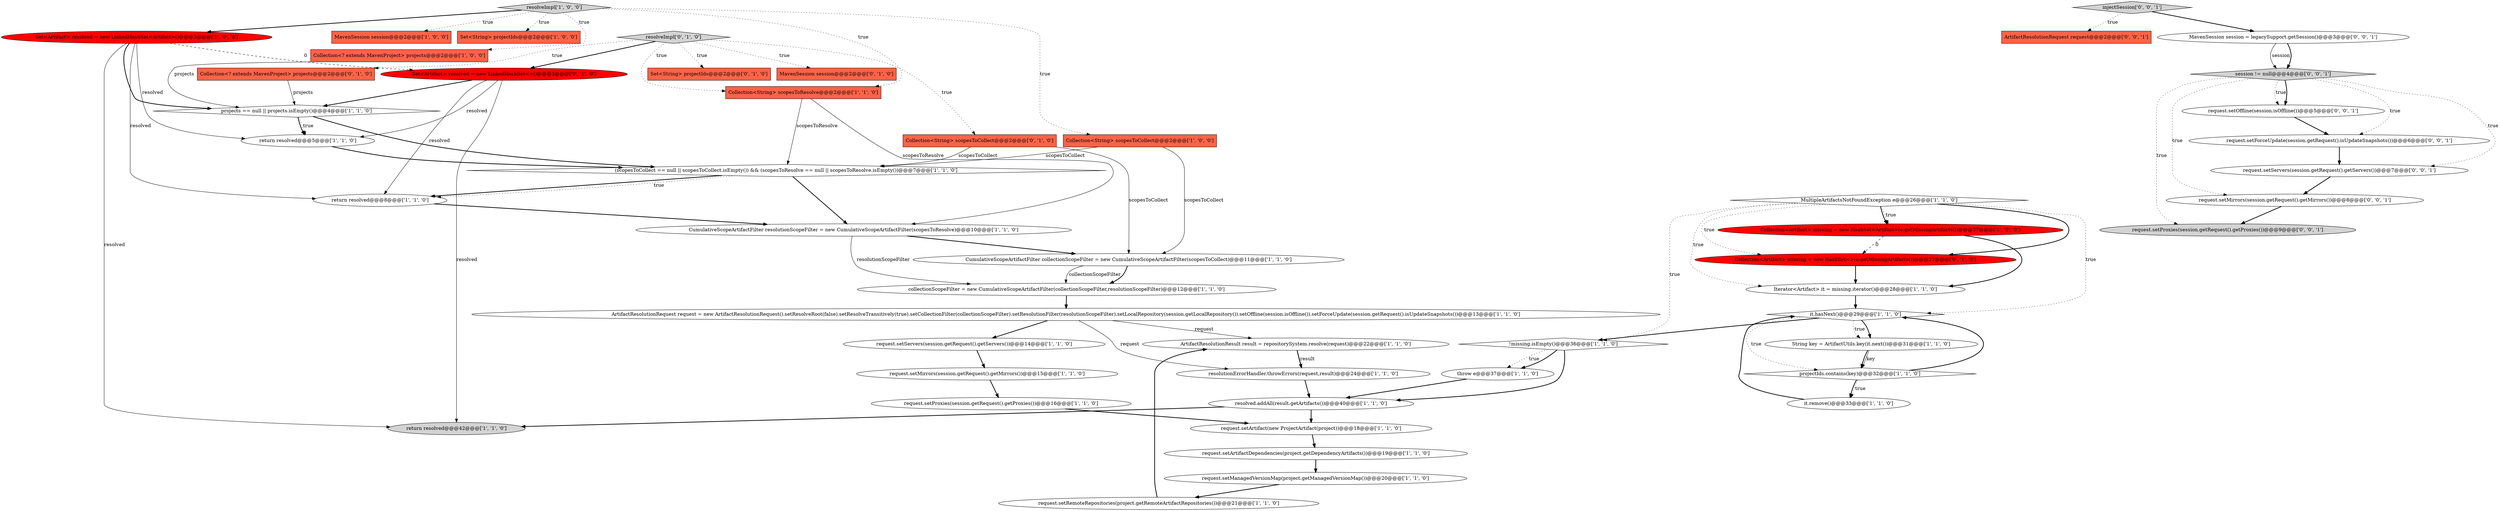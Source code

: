 digraph {
27 [style = filled, label = "ArtifactResolutionResult result = repositorySystem.resolve(request)@@@22@@@['1', '1', '0']", fillcolor = white, shape = ellipse image = "AAA0AAABBB1BBB"];
37 [style = filled, label = "Collection<String> scopesToCollect@@@2@@@['0', '1', '0']", fillcolor = tomato, shape = box image = "AAA0AAABBB2BBB"];
32 [style = filled, label = "CumulativeScopeArtifactFilter resolutionScopeFilter = new CumulativeScopeArtifactFilter(scopesToResolve)@@@10@@@['1', '1', '0']", fillcolor = white, shape = ellipse image = "AAA0AAABBB1BBB"];
0 [style = filled, label = "resolveImpl['1', '0', '0']", fillcolor = lightgray, shape = diamond image = "AAA0AAABBB1BBB"];
23 [style = filled, label = "CumulativeScopeArtifactFilter collectionScopeFilter = new CumulativeScopeArtifactFilter(scopesToCollect)@@@11@@@['1', '1', '0']", fillcolor = white, shape = ellipse image = "AAA0AAABBB1BBB"];
33 [style = filled, label = "request.setProxies(session.getRequest().getProxies())@@@16@@@['1', '1', '0']", fillcolor = white, shape = ellipse image = "AAA0AAABBB1BBB"];
50 [style = filled, label = "request.setProxies(session.getRequest().getProxies())@@@9@@@['0', '0', '1']", fillcolor = lightgray, shape = ellipse image = "AAA0AAABBB3BBB"];
30 [style = filled, label = "collectionScopeFilter = new CumulativeScopeArtifactFilter(collectionScopeFilter,resolutionScopeFilter)@@@12@@@['1', '1', '0']", fillcolor = white, shape = ellipse image = "AAA0AAABBB1BBB"];
7 [style = filled, label = "Collection<Artifact> missing = new HashSet<Artifact>(e.getMissingArtifacts())@@@27@@@['1', '0', '0']", fillcolor = red, shape = ellipse image = "AAA1AAABBB1BBB"];
28 [style = filled, label = "!missing.isEmpty()@@@36@@@['1', '1', '0']", fillcolor = white, shape = diamond image = "AAA0AAABBB1BBB"];
31 [style = filled, label = "resolutionErrorHandler.throwErrors(request,result)@@@24@@@['1', '1', '0']", fillcolor = white, shape = ellipse image = "AAA0AAABBB1BBB"];
38 [style = filled, label = "resolveImpl['0', '1', '0']", fillcolor = lightgray, shape = diamond image = "AAA0AAABBB2BBB"];
42 [style = filled, label = "ArtifactResolutionRequest request@@@2@@@['0', '0', '1']", fillcolor = tomato, shape = box image = "AAA0AAABBB3BBB"];
6 [style = filled, label = "request.setServers(session.getRequest().getServers())@@@14@@@['1', '1', '0']", fillcolor = white, shape = ellipse image = "AAA0AAABBB1BBB"];
22 [style = filled, label = "(scopesToCollect == null || scopesToCollect.isEmpty()) && (scopesToResolve == null || scopesToResolve.isEmpty())@@@7@@@['1', '1', '0']", fillcolor = white, shape = diamond image = "AAA0AAABBB1BBB"];
36 [style = filled, label = "Set<Artifact> resolved = new LinkedHashSet<>()@@@3@@@['0', '1', '0']", fillcolor = red, shape = ellipse image = "AAA1AAABBB2BBB"];
48 [style = filled, label = "request.setMirrors(session.getRequest().getMirrors())@@@8@@@['0', '0', '1']", fillcolor = white, shape = ellipse image = "AAA0AAABBB3BBB"];
21 [style = filled, label = "request.setRemoteRepositories(project.getRemoteArtifactRepositories())@@@21@@@['1', '1', '0']", fillcolor = white, shape = ellipse image = "AAA0AAABBB1BBB"];
25 [style = filled, label = "Iterator<Artifact> it = missing.iterator()@@@28@@@['1', '1', '0']", fillcolor = white, shape = ellipse image = "AAA0AAABBB1BBB"];
35 [style = filled, label = "Set<String> projectIds@@@2@@@['0', '1', '0']", fillcolor = tomato, shape = box image = "AAA0AAABBB2BBB"];
5 [style = filled, label = "return resolved@@@8@@@['1', '1', '0']", fillcolor = white, shape = ellipse image = "AAA0AAABBB1BBB"];
16 [style = filled, label = "MultipleArtifactsNotFoundException e@@@26@@@['1', '1', '0']", fillcolor = white, shape = diamond image = "AAA0AAABBB1BBB"];
44 [style = filled, label = "request.setOffline(session.isOffline())@@@5@@@['0', '0', '1']", fillcolor = white, shape = ellipse image = "AAA0AAABBB3BBB"];
39 [style = filled, label = "Collection<Artifact> missing = new HashSet<>(e.getMissingArtifacts())@@@27@@@['0', '1', '0']", fillcolor = red, shape = ellipse image = "AAA1AAABBB2BBB"];
18 [style = filled, label = "throw e@@@37@@@['1', '1', '0']", fillcolor = white, shape = ellipse image = "AAA0AAABBB1BBB"];
26 [style = filled, label = "request.setManagedVersionMap(project.getManagedVersionMap())@@@20@@@['1', '1', '0']", fillcolor = white, shape = ellipse image = "AAA0AAABBB1BBB"];
43 [style = filled, label = "request.setForceUpdate(session.getRequest().isUpdateSnapshots())@@@6@@@['0', '0', '1']", fillcolor = white, shape = ellipse image = "AAA0AAABBB3BBB"];
40 [style = filled, label = "MavenSession session@@@2@@@['0', '1', '0']", fillcolor = tomato, shape = box image = "AAA0AAABBB2BBB"];
2 [style = filled, label = "projectIds.contains(key)@@@32@@@['1', '1', '0']", fillcolor = white, shape = diamond image = "AAA0AAABBB1BBB"];
34 [style = filled, label = "it.hasNext()@@@29@@@['1', '1', '0']", fillcolor = white, shape = diamond image = "AAA0AAABBB1BBB"];
49 [style = filled, label = "session != null@@@4@@@['0', '0', '1']", fillcolor = lightgray, shape = diamond image = "AAA0AAABBB3BBB"];
24 [style = filled, label = "projects == null || projects.isEmpty()@@@4@@@['1', '1', '0']", fillcolor = white, shape = diamond image = "AAA0AAABBB1BBB"];
29 [style = filled, label = "Collection<String> scopesToResolve@@@2@@@['1', '1', '0']", fillcolor = tomato, shape = box image = "AAA0AAABBB1BBB"];
45 [style = filled, label = "injectSession['0', '0', '1']", fillcolor = lightgray, shape = diamond image = "AAA0AAABBB3BBB"];
15 [style = filled, label = "String key = ArtifactUtils.key(it.next())@@@31@@@['1', '1', '0']", fillcolor = white, shape = ellipse image = "AAA0AAABBB1BBB"];
14 [style = filled, label = "MavenSession session@@@2@@@['1', '0', '0']", fillcolor = tomato, shape = box image = "AAA0AAABBB1BBB"];
46 [style = filled, label = "MavenSession session = legacySupport.getSession()@@@3@@@['0', '0', '1']", fillcolor = white, shape = ellipse image = "AAA0AAABBB3BBB"];
47 [style = filled, label = "request.setServers(session.getRequest().getServers())@@@7@@@['0', '0', '1']", fillcolor = white, shape = ellipse image = "AAA0AAABBB3BBB"];
10 [style = filled, label = "it.remove()@@@33@@@['1', '1', '0']", fillcolor = white, shape = ellipse image = "AAA0AAABBB1BBB"];
41 [style = filled, label = "Collection<? extends MavenProject> projects@@@2@@@['0', '1', '0']", fillcolor = tomato, shape = box image = "AAA0AAABBB2BBB"];
20 [style = filled, label = "ArtifactResolutionRequest request = new ArtifactResolutionRequest().setResolveRoot(false).setResolveTransitively(true).setCollectionFilter(collectionScopeFilter).setResolutionFilter(resolutionScopeFilter).setLocalRepository(session.getLocalRepository()).setOffline(session.isOffline()).setForceUpdate(session.getRequest().isUpdateSnapshots())@@@13@@@['1', '1', '0']", fillcolor = white, shape = ellipse image = "AAA0AAABBB1BBB"];
1 [style = filled, label = "Set<String> projectIds@@@2@@@['1', '0', '0']", fillcolor = tomato, shape = box image = "AAA0AAABBB1BBB"];
19 [style = filled, label = "Set<Artifact> resolved = new LinkedHashSet<Artifact>()@@@3@@@['1', '0', '0']", fillcolor = red, shape = ellipse image = "AAA1AAABBB1BBB"];
9 [style = filled, label = "request.setMirrors(session.getRequest().getMirrors())@@@15@@@['1', '1', '0']", fillcolor = white, shape = ellipse image = "AAA0AAABBB1BBB"];
4 [style = filled, label = "return resolved@@@42@@@['1', '1', '0']", fillcolor = lightgray, shape = ellipse image = "AAA0AAABBB1BBB"];
8 [style = filled, label = "Collection<String> scopesToCollect@@@2@@@['1', '0', '0']", fillcolor = tomato, shape = box image = "AAA0AAABBB1BBB"];
11 [style = filled, label = "resolved.addAll(result.getArtifacts())@@@40@@@['1', '1', '0']", fillcolor = white, shape = ellipse image = "AAA0AAABBB1BBB"];
13 [style = filled, label = "request.setArtifactDependencies(project.getDependencyArtifacts())@@@19@@@['1', '1', '0']", fillcolor = white, shape = ellipse image = "AAA0AAABBB1BBB"];
3 [style = filled, label = "request.setArtifact(new ProjectArtifact(project))@@@18@@@['1', '1', '0']", fillcolor = white, shape = ellipse image = "AAA0AAABBB1BBB"];
12 [style = filled, label = "Collection<? extends MavenProject> projects@@@2@@@['1', '0', '0']", fillcolor = tomato, shape = box image = "AAA0AAABBB1BBB"];
17 [style = filled, label = "return resolved@@@5@@@['1', '1', '0']", fillcolor = white, shape = ellipse image = "AAA0AAABBB1BBB"];
0->12 [style = dotted, label="true"];
36->4 [style = solid, label="resolved"];
32->23 [style = bold, label=""];
16->34 [style = dotted, label="true"];
25->34 [style = bold, label=""];
30->20 [style = bold, label=""];
38->41 [style = dotted, label="true"];
23->30 [style = solid, label="collectionScopeFilter"];
24->17 [style = dotted, label="true"];
36->17 [style = solid, label="resolved"];
16->7 [style = bold, label=""];
34->15 [style = bold, label=""];
34->2 [style = dotted, label="true"];
19->24 [style = bold, label=""];
37->22 [style = solid, label="scopesToCollect"];
16->7 [style = dotted, label="true"];
36->24 [style = bold, label=""];
16->39 [style = dotted, label="true"];
28->18 [style = dotted, label="true"];
24->17 [style = bold, label=""];
45->42 [style = dotted, label="true"];
37->23 [style = solid, label="scopesToCollect"];
38->40 [style = dotted, label="true"];
2->10 [style = dotted, label="true"];
49->48 [style = dotted, label="true"];
19->17 [style = solid, label="resolved"];
41->24 [style = solid, label="projects"];
28->18 [style = bold, label=""];
23->30 [style = bold, label=""];
33->3 [style = bold, label=""];
47->48 [style = bold, label=""];
9->33 [style = bold, label=""];
0->19 [style = bold, label=""];
8->23 [style = solid, label="scopesToCollect"];
18->11 [style = bold, label=""];
2->34 [style = bold, label=""];
19->5 [style = solid, label="resolved"];
27->31 [style = bold, label=""];
48->50 [style = bold, label=""];
15->2 [style = solid, label="key"];
22->32 [style = bold, label=""];
22->5 [style = bold, label=""];
31->11 [style = bold, label=""];
36->5 [style = solid, label="resolved"];
0->8 [style = dotted, label="true"];
49->47 [style = dotted, label="true"];
43->47 [style = bold, label=""];
20->27 [style = solid, label="request"];
10->34 [style = bold, label=""];
49->44 [style = dotted, label="true"];
20->31 [style = solid, label="request"];
16->39 [style = bold, label=""];
0->14 [style = dotted, label="true"];
8->22 [style = solid, label="scopesToCollect"];
32->30 [style = solid, label="resolutionScopeFilter"];
39->25 [style = bold, label=""];
45->46 [style = bold, label=""];
7->39 [style = dashed, label="0"];
16->25 [style = dotted, label="true"];
38->37 [style = dotted, label="true"];
21->27 [style = bold, label=""];
12->24 [style = solid, label="projects"];
49->44 [style = bold, label=""];
11->4 [style = bold, label=""];
49->50 [style = dotted, label="true"];
2->10 [style = bold, label=""];
26->21 [style = bold, label=""];
22->5 [style = dotted, label="true"];
5->32 [style = bold, label=""];
34->28 [style = bold, label=""];
11->3 [style = bold, label=""];
13->26 [style = bold, label=""];
46->49 [style = solid, label="session"];
34->15 [style = dotted, label="true"];
29->22 [style = solid, label="scopesToResolve"];
49->43 [style = dotted, label="true"];
0->1 [style = dotted, label="true"];
15->2 [style = bold, label=""];
19->4 [style = solid, label="resolved"];
28->11 [style = bold, label=""];
46->49 [style = bold, label=""];
27->31 [style = solid, label="result"];
38->36 [style = bold, label=""];
20->6 [style = bold, label=""];
17->22 [style = bold, label=""];
24->22 [style = bold, label=""];
44->43 [style = bold, label=""];
0->29 [style = dotted, label="true"];
29->32 [style = solid, label="scopesToResolve"];
19->36 [style = dashed, label="0"];
38->35 [style = dotted, label="true"];
3->13 [style = bold, label=""];
7->25 [style = bold, label=""];
38->29 [style = dotted, label="true"];
6->9 [style = bold, label=""];
16->28 [style = dotted, label="true"];
}
